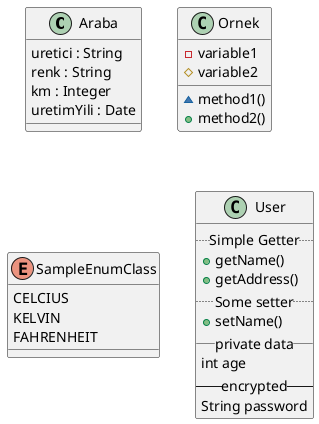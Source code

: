 @startuml
 class Araba {
   uretici : String
   renk : String
   km : Integer
   uretimYili : Date
}

class Ornek {
 -variable1
 #variable2
 ~method1()
 +method2()
}

enum SampleEnumClass {
  CELCIUS
  KELVIN
  FAHRENHEIT
}

class User {
  .. Simple Getter ..
  + getName()
  + getAddress()
  .. Some setter ..
  + setName()
  __ private data __
  int age
  -- encrypted --
  String password
}


@enduml"
